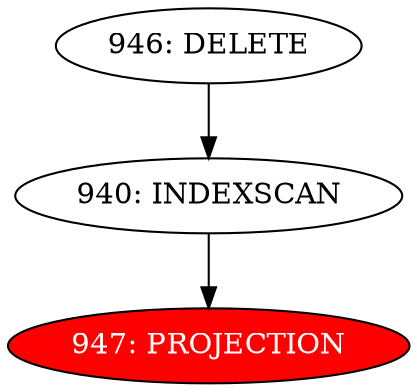 digraph name {
940 [label="940: INDEXSCAN" ];
940 -> 947;
947 [label="947: PROJECTION" fontcolor="white" style="filled" fillcolor="red"];
946 [label="946: DELETE" ];
946 -> 940;

}

